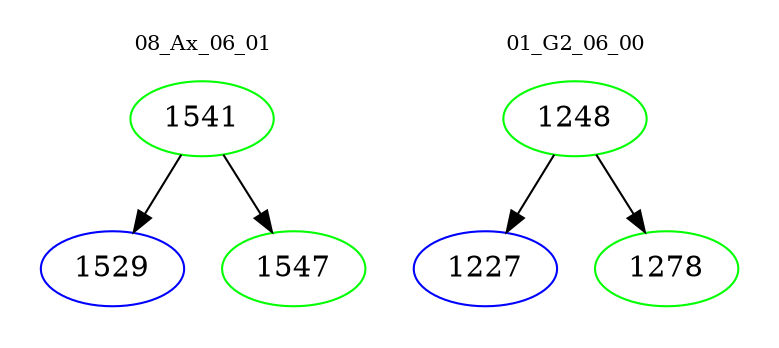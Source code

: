 digraph{
subgraph cluster_0 {
color = white
label = "08_Ax_06_01";
fontsize=10;
T0_1541 [label="1541", color="green"]
T0_1541 -> T0_1529 [color="black"]
T0_1529 [label="1529", color="blue"]
T0_1541 -> T0_1547 [color="black"]
T0_1547 [label="1547", color="green"]
}
subgraph cluster_1 {
color = white
label = "01_G2_06_00";
fontsize=10;
T1_1248 [label="1248", color="green"]
T1_1248 -> T1_1227 [color="black"]
T1_1227 [label="1227", color="blue"]
T1_1248 -> T1_1278 [color="black"]
T1_1278 [label="1278", color="green"]
}
}
